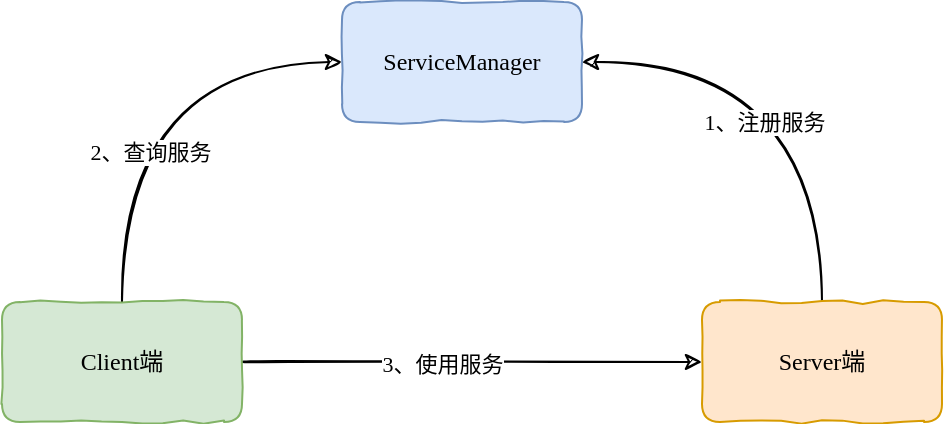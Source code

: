 <mxfile version="20.1.1" type="github">
  <diagram id="mvwNSax9waXdGKYffTKl" name="Page-1">
    <mxGraphModel dx="1038" dy="642" grid="1" gridSize="10" guides="1" tooltips="1" connect="1" arrows="1" fold="1" page="1" pageScale="1" pageWidth="827" pageHeight="1169" math="0" shadow="0">
      <root>
        <mxCell id="0" />
        <mxCell id="1" parent="0" />
        <mxCell id="wkVQ0FYDgM6hOJOvWLBH-1" value="ServiceManager" style="rounded=1;whiteSpace=wrap;html=1;comic=1;sketch=0;fontFamily=Comic Sans MS;fillColor=#dae8fc;strokeColor=#6c8ebf;" vertex="1" parent="1">
          <mxGeometry x="310" y="60" width="120" height="60" as="geometry" />
        </mxCell>
        <mxCell id="wkVQ0FYDgM6hOJOvWLBH-4" style="edgeStyle=orthogonalEdgeStyle;orthogonalLoop=1;jettySize=auto;html=1;exitX=0.5;exitY=0;exitDx=0;exitDy=0;entryX=0;entryY=0.5;entryDx=0;entryDy=0;fontFamily=Comic Sans MS;curved=1;sketch=1;comic=1;" edge="1" parent="1" source="wkVQ0FYDgM6hOJOvWLBH-2" target="wkVQ0FYDgM6hOJOvWLBH-1">
          <mxGeometry relative="1" as="geometry" />
        </mxCell>
        <mxCell id="wkVQ0FYDgM6hOJOvWLBH-8" value="2、查询服务" style="edgeLabel;html=1;align=center;verticalAlign=middle;resizable=0;points=[];fontFamily=Comic Sans MS;" vertex="1" connectable="0" parent="wkVQ0FYDgM6hOJOvWLBH-4">
          <mxGeometry x="-0.348" y="-14" relative="1" as="geometry">
            <mxPoint as="offset" />
          </mxGeometry>
        </mxCell>
        <mxCell id="wkVQ0FYDgM6hOJOvWLBH-6" style="edgeStyle=orthogonalEdgeStyle;curved=1;comic=1;sketch=1;orthogonalLoop=1;jettySize=auto;html=1;exitX=1;exitY=0.5;exitDx=0;exitDy=0;entryX=0;entryY=0.5;entryDx=0;entryDy=0;fontFamily=Comic Sans MS;" edge="1" parent="1" source="wkVQ0FYDgM6hOJOvWLBH-2" target="wkVQ0FYDgM6hOJOvWLBH-3">
          <mxGeometry relative="1" as="geometry" />
        </mxCell>
        <mxCell id="wkVQ0FYDgM6hOJOvWLBH-9" value="3、使用服务" style="edgeLabel;html=1;align=center;verticalAlign=middle;resizable=0;points=[];fontFamily=Comic Sans MS;" vertex="1" connectable="0" parent="wkVQ0FYDgM6hOJOvWLBH-6">
          <mxGeometry x="-0.13" y="-1" relative="1" as="geometry">
            <mxPoint as="offset" />
          </mxGeometry>
        </mxCell>
        <mxCell id="wkVQ0FYDgM6hOJOvWLBH-2" value="Client端" style="rounded=1;whiteSpace=wrap;html=1;comic=1;sketch=0;fontFamily=Comic Sans MS;fillColor=#d5e8d4;strokeColor=#82b366;" vertex="1" parent="1">
          <mxGeometry x="140" y="210" width="120" height="60" as="geometry" />
        </mxCell>
        <mxCell id="wkVQ0FYDgM6hOJOvWLBH-5" style="edgeStyle=orthogonalEdgeStyle;curved=1;comic=1;sketch=1;orthogonalLoop=1;jettySize=auto;html=1;exitX=0.5;exitY=0;exitDx=0;exitDy=0;entryX=1;entryY=0.5;entryDx=0;entryDy=0;fontFamily=Comic Sans MS;" edge="1" parent="1" source="wkVQ0FYDgM6hOJOvWLBH-3" target="wkVQ0FYDgM6hOJOvWLBH-1">
          <mxGeometry relative="1" as="geometry" />
        </mxCell>
        <mxCell id="wkVQ0FYDgM6hOJOvWLBH-7" value="1、注册服务" style="edgeLabel;html=1;align=center;verticalAlign=middle;resizable=0;points=[];fontFamily=Comic Sans MS;" vertex="1" connectable="0" parent="wkVQ0FYDgM6hOJOvWLBH-5">
          <mxGeometry x="-0.25" y="29" relative="1" as="geometry">
            <mxPoint as="offset" />
          </mxGeometry>
        </mxCell>
        <mxCell id="wkVQ0FYDgM6hOJOvWLBH-3" value="Server端" style="rounded=1;whiteSpace=wrap;html=1;comic=1;sketch=0;fontFamily=Comic Sans MS;fillColor=#ffe6cc;strokeColor=#d79b00;" vertex="1" parent="1">
          <mxGeometry x="490" y="210" width="120" height="60" as="geometry" />
        </mxCell>
      </root>
    </mxGraphModel>
  </diagram>
</mxfile>

